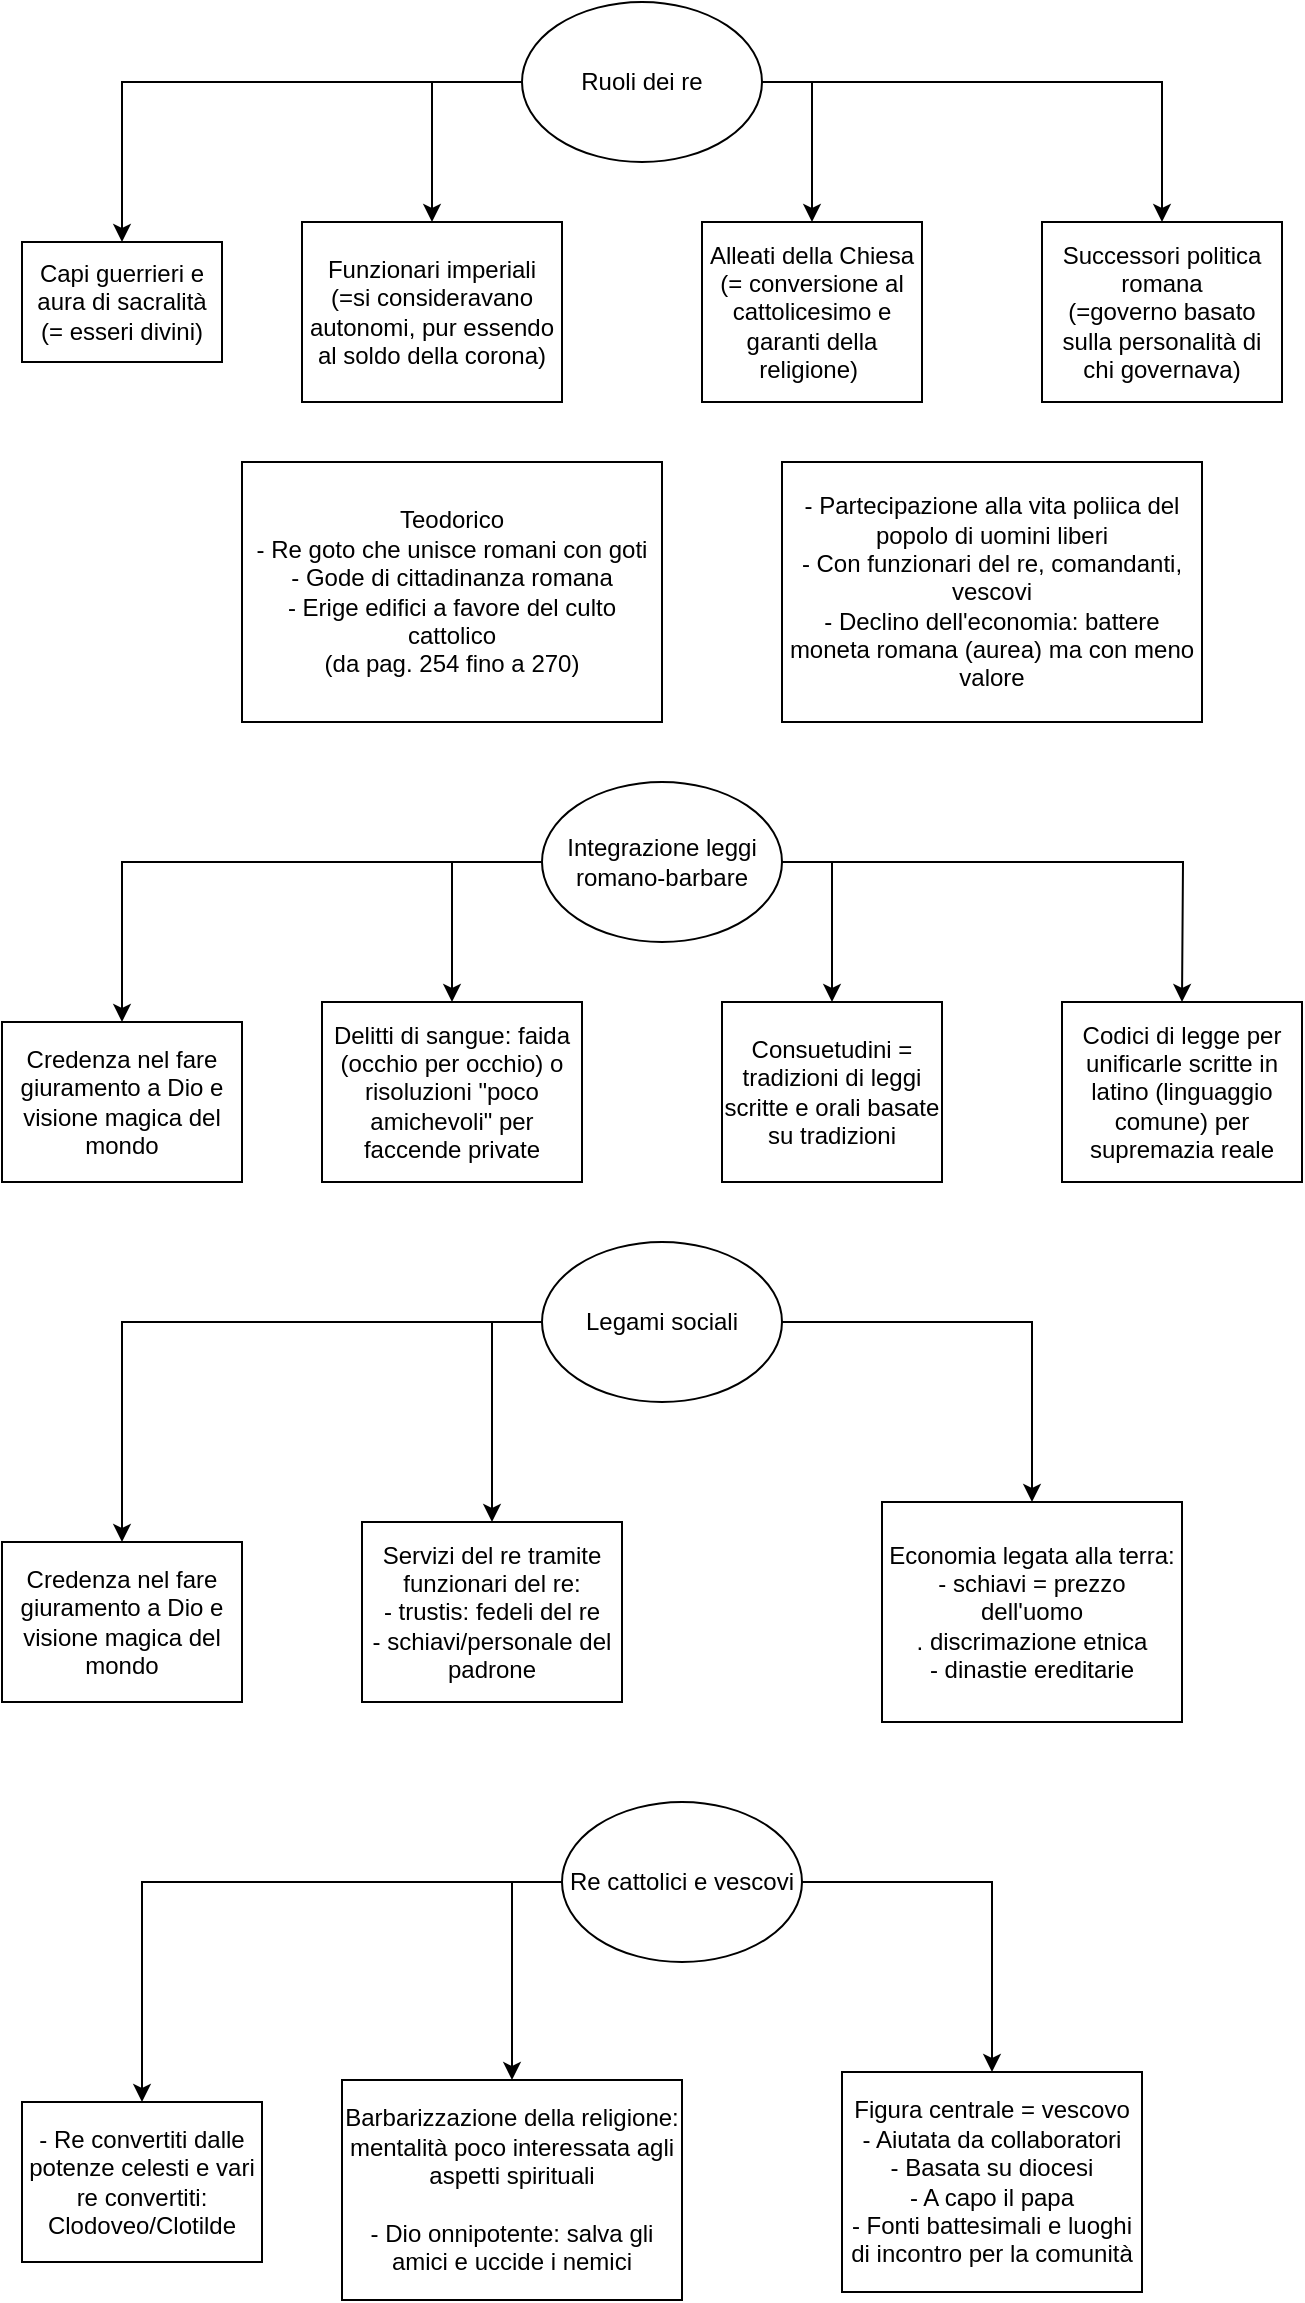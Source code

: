 <mxfile version="22.0.3" type="device">
  <diagram name="Pagina-1" id="YzWQodzD78JNeDAUSXoz">
    <mxGraphModel dx="1172" dy="549" grid="1" gridSize="10" guides="1" tooltips="1" connect="1" arrows="1" fold="1" page="1" pageScale="1" pageWidth="827" pageHeight="1169" math="0" shadow="0">
      <root>
        <mxCell id="0" />
        <mxCell id="1" parent="0" />
        <mxCell id="3lgGTsM1d1NOESyLPiWt-7" style="edgeStyle=orthogonalEdgeStyle;rounded=0;orthogonalLoop=1;jettySize=auto;html=1;exitX=0;exitY=0.5;exitDx=0;exitDy=0;" parent="1" source="3lgGTsM1d1NOESyLPiWt-1" target="3lgGTsM1d1NOESyLPiWt-2" edge="1">
          <mxGeometry relative="1" as="geometry" />
        </mxCell>
        <mxCell id="3lgGTsM1d1NOESyLPiWt-8" style="edgeStyle=orthogonalEdgeStyle;rounded=0;orthogonalLoop=1;jettySize=auto;html=1;exitX=0;exitY=0.5;exitDx=0;exitDy=0;" parent="1" source="3lgGTsM1d1NOESyLPiWt-1" target="3lgGTsM1d1NOESyLPiWt-3" edge="1">
          <mxGeometry relative="1" as="geometry" />
        </mxCell>
        <mxCell id="3lgGTsM1d1NOESyLPiWt-10" style="edgeStyle=orthogonalEdgeStyle;rounded=0;orthogonalLoop=1;jettySize=auto;html=1;exitX=1;exitY=0.5;exitDx=0;exitDy=0;" parent="1" source="3lgGTsM1d1NOESyLPiWt-1" target="3lgGTsM1d1NOESyLPiWt-5" edge="1">
          <mxGeometry relative="1" as="geometry" />
        </mxCell>
        <mxCell id="3lgGTsM1d1NOESyLPiWt-14" style="edgeStyle=orthogonalEdgeStyle;rounded=0;orthogonalLoop=1;jettySize=auto;html=1;exitX=1;exitY=0.5;exitDx=0;exitDy=0;" parent="1" source="3lgGTsM1d1NOESyLPiWt-1" target="3lgGTsM1d1NOESyLPiWt-4" edge="1">
          <mxGeometry relative="1" as="geometry" />
        </mxCell>
        <mxCell id="3lgGTsM1d1NOESyLPiWt-1" value="Ruoli dei re" style="ellipse;whiteSpace=wrap;html=1;" parent="1" vertex="1">
          <mxGeometry x="300" y="130" width="120" height="80" as="geometry" />
        </mxCell>
        <mxCell id="3lgGTsM1d1NOESyLPiWt-2" value="Capi guerrieri e aura di sacralità (= esseri divini)" style="rounded=0;whiteSpace=wrap;html=1;" parent="1" vertex="1">
          <mxGeometry x="50" y="250" width="100" height="60" as="geometry" />
        </mxCell>
        <mxCell id="3lgGTsM1d1NOESyLPiWt-3" value="Funzionari imperiali &lt;br&gt;(=si consideravano autonomi, pur essendo al soldo della corona)" style="rounded=0;whiteSpace=wrap;html=1;" parent="1" vertex="1">
          <mxGeometry x="190" y="240" width="130" height="90" as="geometry" />
        </mxCell>
        <mxCell id="3lgGTsM1d1NOESyLPiWt-4" value="Alleati della Chiesa&lt;br&gt;(= conversione al cattolicesimo e garanti della religione)&amp;nbsp;" style="rounded=0;whiteSpace=wrap;html=1;" parent="1" vertex="1">
          <mxGeometry x="390" y="240" width="110" height="90" as="geometry" />
        </mxCell>
        <mxCell id="3lgGTsM1d1NOESyLPiWt-5" value="Successori politica romana &lt;br&gt;(=governo basato sulla personalità di chi governava)" style="rounded=0;whiteSpace=wrap;html=1;" parent="1" vertex="1">
          <mxGeometry x="560" y="240" width="120" height="90" as="geometry" />
        </mxCell>
        <mxCell id="3lgGTsM1d1NOESyLPiWt-15" value="Teodorico&lt;br&gt;- Re goto che unisce romani con goti&lt;br&gt;- Gode di cittadinanza romana&lt;br&gt;- Erige edifici a favore del culto cattolico&lt;br&gt;(da pag. 254 fino a 270)" style="rounded=0;whiteSpace=wrap;html=1;" parent="1" vertex="1">
          <mxGeometry x="160" y="360" width="210" height="130" as="geometry" />
        </mxCell>
        <mxCell id="wJ7BnbMjkZVuSpHaph-H-1" value="- Partecipazione alla vita poliica del popolo di uomini liberi&lt;br&gt;- Con funzionari del re, comandanti, vescovi&lt;br&gt;- Declino dell&#39;economia: battere moneta romana (aurea) ma con meno valore" style="rounded=0;whiteSpace=wrap;html=1;" vertex="1" parent="1">
          <mxGeometry x="430" y="360" width="210" height="130" as="geometry" />
        </mxCell>
        <mxCell id="wJ7BnbMjkZVuSpHaph-H-7" style="edgeStyle=orthogonalEdgeStyle;rounded=0;orthogonalLoop=1;jettySize=auto;html=1;exitX=0;exitY=0.5;exitDx=0;exitDy=0;" edge="1" parent="1" source="wJ7BnbMjkZVuSpHaph-H-11" target="wJ7BnbMjkZVuSpHaph-H-12">
          <mxGeometry relative="1" as="geometry" />
        </mxCell>
        <mxCell id="wJ7BnbMjkZVuSpHaph-H-8" style="edgeStyle=orthogonalEdgeStyle;rounded=0;orthogonalLoop=1;jettySize=auto;html=1;exitX=0;exitY=0.5;exitDx=0;exitDy=0;" edge="1" parent="1" source="wJ7BnbMjkZVuSpHaph-H-11" target="wJ7BnbMjkZVuSpHaph-H-13">
          <mxGeometry relative="1" as="geometry" />
        </mxCell>
        <mxCell id="wJ7BnbMjkZVuSpHaph-H-9" style="edgeStyle=orthogonalEdgeStyle;rounded=0;orthogonalLoop=1;jettySize=auto;html=1;exitX=1;exitY=0.5;exitDx=0;exitDy=0;" edge="1" parent="1" source="wJ7BnbMjkZVuSpHaph-H-11">
          <mxGeometry relative="1" as="geometry">
            <mxPoint x="630" y="630" as="targetPoint" />
          </mxGeometry>
        </mxCell>
        <mxCell id="wJ7BnbMjkZVuSpHaph-H-10" style="edgeStyle=orthogonalEdgeStyle;rounded=0;orthogonalLoop=1;jettySize=auto;html=1;exitX=1;exitY=0.5;exitDx=0;exitDy=0;" edge="1" parent="1" source="wJ7BnbMjkZVuSpHaph-H-11" target="wJ7BnbMjkZVuSpHaph-H-14">
          <mxGeometry relative="1" as="geometry" />
        </mxCell>
        <mxCell id="wJ7BnbMjkZVuSpHaph-H-11" value="Integrazione leggi romano-barbare" style="ellipse;whiteSpace=wrap;html=1;" vertex="1" parent="1">
          <mxGeometry x="310" y="520" width="120" height="80" as="geometry" />
        </mxCell>
        <mxCell id="wJ7BnbMjkZVuSpHaph-H-12" value="Credenza nel fare giuramento a Dio e visione magica del mondo" style="rounded=0;whiteSpace=wrap;html=1;" vertex="1" parent="1">
          <mxGeometry x="40" y="640" width="120" height="80" as="geometry" />
        </mxCell>
        <mxCell id="wJ7BnbMjkZVuSpHaph-H-13" value="Delitti di sangue: faida (occhio per occhio) o risoluzioni &quot;poco amichevoli&quot; per faccende private" style="rounded=0;whiteSpace=wrap;html=1;" vertex="1" parent="1">
          <mxGeometry x="200" y="630" width="130" height="90" as="geometry" />
        </mxCell>
        <mxCell id="wJ7BnbMjkZVuSpHaph-H-14" value="Consuetudini = tradizioni di leggi scritte e orali basate su tradizioni" style="rounded=0;whiteSpace=wrap;html=1;" vertex="1" parent="1">
          <mxGeometry x="400" y="630" width="110" height="90" as="geometry" />
        </mxCell>
        <mxCell id="wJ7BnbMjkZVuSpHaph-H-15" value="Codici di legge per unificarle scritte in latino (linguaggio comune) per supremazia reale" style="rounded=0;whiteSpace=wrap;html=1;" vertex="1" parent="1">
          <mxGeometry x="570" y="630" width="120" height="90" as="geometry" />
        </mxCell>
        <mxCell id="wJ7BnbMjkZVuSpHaph-H-16" style="edgeStyle=orthogonalEdgeStyle;rounded=0;orthogonalLoop=1;jettySize=auto;html=1;exitX=0;exitY=0.5;exitDx=0;exitDy=0;" edge="1" parent="1" source="wJ7BnbMjkZVuSpHaph-H-20" target="wJ7BnbMjkZVuSpHaph-H-21">
          <mxGeometry relative="1" as="geometry" />
        </mxCell>
        <mxCell id="wJ7BnbMjkZVuSpHaph-H-17" style="edgeStyle=orthogonalEdgeStyle;rounded=0;orthogonalLoop=1;jettySize=auto;html=1;exitX=0;exitY=0.5;exitDx=0;exitDy=0;" edge="1" parent="1" source="wJ7BnbMjkZVuSpHaph-H-20" target="wJ7BnbMjkZVuSpHaph-H-22">
          <mxGeometry relative="1" as="geometry" />
        </mxCell>
        <mxCell id="wJ7BnbMjkZVuSpHaph-H-19" style="edgeStyle=orthogonalEdgeStyle;rounded=0;orthogonalLoop=1;jettySize=auto;html=1;exitX=1;exitY=0.5;exitDx=0;exitDy=0;" edge="1" parent="1" source="wJ7BnbMjkZVuSpHaph-H-20" target="wJ7BnbMjkZVuSpHaph-H-23">
          <mxGeometry relative="1" as="geometry" />
        </mxCell>
        <mxCell id="wJ7BnbMjkZVuSpHaph-H-20" value="Legami sociali" style="ellipse;whiteSpace=wrap;html=1;" vertex="1" parent="1">
          <mxGeometry x="310" y="750" width="120" height="80" as="geometry" />
        </mxCell>
        <mxCell id="wJ7BnbMjkZVuSpHaph-H-21" value="Credenza nel fare giuramento a Dio e visione magica del mondo" style="rounded=0;whiteSpace=wrap;html=1;" vertex="1" parent="1">
          <mxGeometry x="40" y="900" width="120" height="80" as="geometry" />
        </mxCell>
        <mxCell id="wJ7BnbMjkZVuSpHaph-H-22" value="Servizi del re tramite funzionari del re:&lt;br&gt;- trustis: fedeli del re&lt;br&gt;- schiavi/personale del padrone" style="rounded=0;whiteSpace=wrap;html=1;" vertex="1" parent="1">
          <mxGeometry x="220" y="890" width="130" height="90" as="geometry" />
        </mxCell>
        <mxCell id="wJ7BnbMjkZVuSpHaph-H-23" value="Economia legata alla terra:&lt;br&gt;- schiavi = prezzo dell&#39;uomo&lt;br&gt;. discrimazione etnica&lt;br&gt;- dinastie ereditarie" style="rounded=0;whiteSpace=wrap;html=1;" vertex="1" parent="1">
          <mxGeometry x="480" y="880" width="150" height="110" as="geometry" />
        </mxCell>
        <mxCell id="wJ7BnbMjkZVuSpHaph-H-30" style="edgeStyle=orthogonalEdgeStyle;rounded=0;orthogonalLoop=1;jettySize=auto;html=1;exitX=0;exitY=0.5;exitDx=0;exitDy=0;" edge="1" parent="1" source="wJ7BnbMjkZVuSpHaph-H-33" target="wJ7BnbMjkZVuSpHaph-H-34">
          <mxGeometry relative="1" as="geometry" />
        </mxCell>
        <mxCell id="wJ7BnbMjkZVuSpHaph-H-31" style="edgeStyle=orthogonalEdgeStyle;rounded=0;orthogonalLoop=1;jettySize=auto;html=1;exitX=0;exitY=0.5;exitDx=0;exitDy=0;" edge="1" parent="1" source="wJ7BnbMjkZVuSpHaph-H-33" target="wJ7BnbMjkZVuSpHaph-H-35">
          <mxGeometry relative="1" as="geometry" />
        </mxCell>
        <mxCell id="wJ7BnbMjkZVuSpHaph-H-32" style="edgeStyle=orthogonalEdgeStyle;rounded=0;orthogonalLoop=1;jettySize=auto;html=1;exitX=1;exitY=0.5;exitDx=0;exitDy=0;" edge="1" parent="1" source="wJ7BnbMjkZVuSpHaph-H-33" target="wJ7BnbMjkZVuSpHaph-H-36">
          <mxGeometry relative="1" as="geometry" />
        </mxCell>
        <mxCell id="wJ7BnbMjkZVuSpHaph-H-33" value="Re cattolici e vescovi" style="ellipse;whiteSpace=wrap;html=1;" vertex="1" parent="1">
          <mxGeometry x="320" y="1030" width="120" height="80" as="geometry" />
        </mxCell>
        <mxCell id="wJ7BnbMjkZVuSpHaph-H-34" value="- Re convertiti dalle potenze celesti e vari re convertiti: Clodoveo/Clotilde" style="rounded=0;whiteSpace=wrap;html=1;" vertex="1" parent="1">
          <mxGeometry x="50" y="1180" width="120" height="80" as="geometry" />
        </mxCell>
        <mxCell id="wJ7BnbMjkZVuSpHaph-H-35" value="Barbarizzazione della religione: mentalità poco interessata agli aspetti spirituali&lt;br&gt;&lt;br&gt;- Dio onnipotente: salva gli amici e uccide i nemici" style="rounded=0;whiteSpace=wrap;html=1;" vertex="1" parent="1">
          <mxGeometry x="210" y="1169" width="170" height="110" as="geometry" />
        </mxCell>
        <mxCell id="wJ7BnbMjkZVuSpHaph-H-36" value="Figura centrale = vescovo&lt;br&gt;- Aiutata da collaboratori&lt;br&gt;- Basata su diocesi&lt;br&gt;- A capo il papa&lt;br&gt;- Fonti battesimali e luoghi di incontro per la comunità" style="rounded=0;whiteSpace=wrap;html=1;" vertex="1" parent="1">
          <mxGeometry x="460" y="1165" width="150" height="110" as="geometry" />
        </mxCell>
      </root>
    </mxGraphModel>
  </diagram>
</mxfile>
